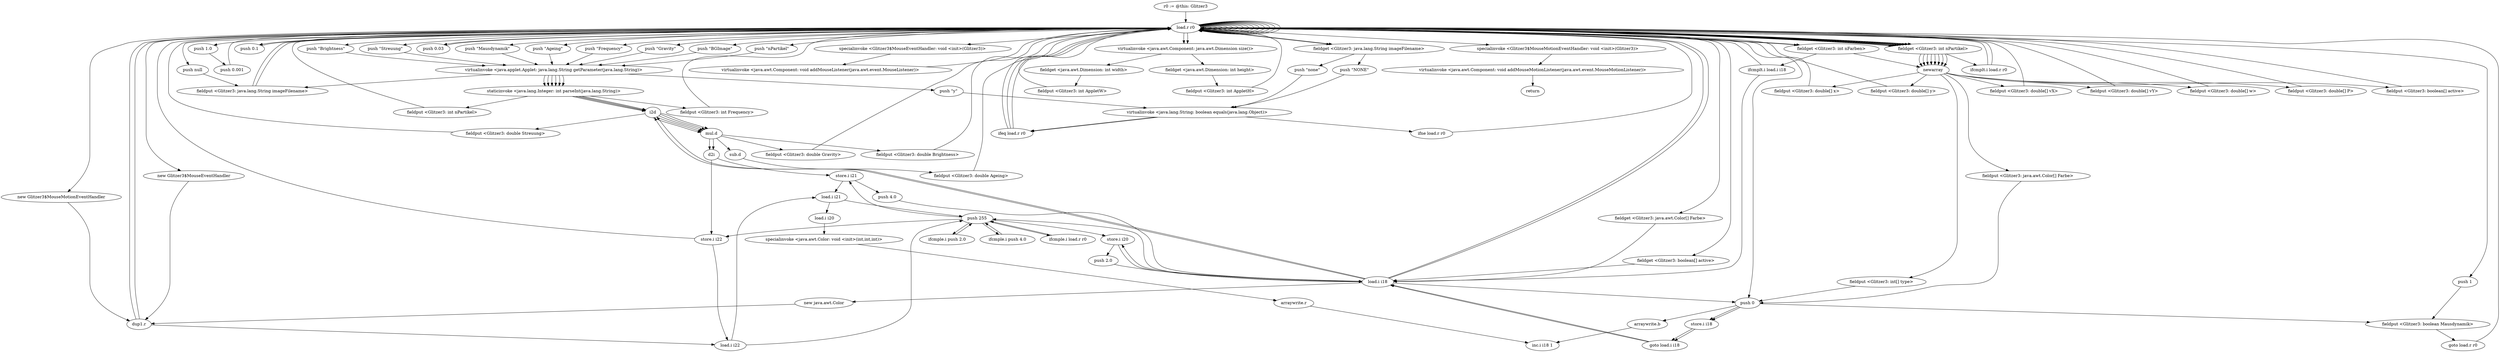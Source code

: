 digraph "" {
    "r0 := @this: Glitzer3"
    "load.r r0"
    "r0 := @this: Glitzer3"->"load.r r0";
    "load.r r0"->"load.r r0";
    "virtualinvoke <java.awt.Component: java.awt.Dimension size()>"
    "load.r r0"->"virtualinvoke <java.awt.Component: java.awt.Dimension size()>";
    "fieldget <java.awt.Dimension: int width>"
    "virtualinvoke <java.awt.Component: java.awt.Dimension size()>"->"fieldget <java.awt.Dimension: int width>";
    "fieldput <Glitzer3: int AppletW>"
    "fieldget <java.awt.Dimension: int width>"->"fieldput <Glitzer3: int AppletW>";
    "fieldput <Glitzer3: int AppletW>"->"load.r r0";
    "load.r r0"->"load.r r0";
    "load.r r0"->"virtualinvoke <java.awt.Component: java.awt.Dimension size()>";
    "fieldget <java.awt.Dimension: int height>"
    "virtualinvoke <java.awt.Component: java.awt.Dimension size()>"->"fieldget <java.awt.Dimension: int height>";
    "fieldput <Glitzer3: int AppletH>"
    "fieldget <java.awt.Dimension: int height>"->"fieldput <Glitzer3: int AppletH>";
    "fieldput <Glitzer3: int AppletH>"->"load.r r0";
    "load.r r0"->"load.r r0";
    "push \"nPartikel\""
    "load.r r0"->"push \"nPartikel\"";
    "virtualinvoke <java.applet.Applet: java.lang.String getParameter(java.lang.String)>"
    "push \"nPartikel\""->"virtualinvoke <java.applet.Applet: java.lang.String getParameter(java.lang.String)>";
    "staticinvoke <java.lang.Integer: int parseInt(java.lang.String)>"
    "virtualinvoke <java.applet.Applet: java.lang.String getParameter(java.lang.String)>"->"staticinvoke <java.lang.Integer: int parseInt(java.lang.String)>";
    "fieldput <Glitzer3: int nPartikel>"
    "staticinvoke <java.lang.Integer: int parseInt(java.lang.String)>"->"fieldput <Glitzer3: int nPartikel>";
    "fieldput <Glitzer3: int nPartikel>"->"load.r r0";
    "load.r r0"->"load.r r0";
    "push \"Streuung\""
    "load.r r0"->"push \"Streuung\"";
    "push \"Streuung\""->"virtualinvoke <java.applet.Applet: java.lang.String getParameter(java.lang.String)>";
    "virtualinvoke <java.applet.Applet: java.lang.String getParameter(java.lang.String)>"->"staticinvoke <java.lang.Integer: int parseInt(java.lang.String)>";
    "i2d"
    "staticinvoke <java.lang.Integer: int parseInt(java.lang.String)>"->"i2d";
    "fieldput <Glitzer3: double Streuung>"
    "i2d"->"fieldput <Glitzer3: double Streuung>";
    "fieldput <Glitzer3: double Streuung>"->"load.r r0";
    "push \"Mausdynamik\""
    "load.r r0"->"push \"Mausdynamik\"";
    "push \"Mausdynamik\""->"virtualinvoke <java.applet.Applet: java.lang.String getParameter(java.lang.String)>";
    "push \"y\""
    "virtualinvoke <java.applet.Applet: java.lang.String getParameter(java.lang.String)>"->"push \"y\"";
    "virtualinvoke <java.lang.String: boolean equals(java.lang.Object)>"
    "push \"y\""->"virtualinvoke <java.lang.String: boolean equals(java.lang.Object)>";
    "ifeq load.r r0"
    "virtualinvoke <java.lang.String: boolean equals(java.lang.Object)>"->"ifeq load.r r0";
    "ifeq load.r r0"->"load.r r0";
    "push 1"
    "load.r r0"->"push 1";
    "fieldput <Glitzer3: boolean Mausdynamik>"
    "push 1"->"fieldput <Glitzer3: boolean Mausdynamik>";
    "goto load.r r0"
    "fieldput <Glitzer3: boolean Mausdynamik>"->"goto load.r r0";
    "goto load.r r0"->"load.r r0";
    "push 1.0"
    "load.r r0"->"push 1.0";
    "push 0.001"
    "push 1.0"->"push 0.001";
    "push 0.001"->"load.r r0";
    "push \"Ageing\""
    "load.r r0"->"push \"Ageing\"";
    "push \"Ageing\""->"virtualinvoke <java.applet.Applet: java.lang.String getParameter(java.lang.String)>";
    "virtualinvoke <java.applet.Applet: java.lang.String getParameter(java.lang.String)>"->"staticinvoke <java.lang.Integer: int parseInt(java.lang.String)>";
    "staticinvoke <java.lang.Integer: int parseInt(java.lang.String)>"->"i2d";
    "mul.d"
    "i2d"->"mul.d";
    "sub.d"
    "mul.d"->"sub.d";
    "fieldput <Glitzer3: double Ageing>"
    "sub.d"->"fieldput <Glitzer3: double Ageing>";
    "fieldput <Glitzer3: double Ageing>"->"load.r r0";
    "load.r r0"->"load.r r0";
    "push \"Frequency\""
    "load.r r0"->"push \"Frequency\"";
    "push \"Frequency\""->"virtualinvoke <java.applet.Applet: java.lang.String getParameter(java.lang.String)>";
    "virtualinvoke <java.applet.Applet: java.lang.String getParameter(java.lang.String)>"->"staticinvoke <java.lang.Integer: int parseInt(java.lang.String)>";
    "fieldput <Glitzer3: int Frequency>"
    "staticinvoke <java.lang.Integer: int parseInt(java.lang.String)>"->"fieldput <Glitzer3: int Frequency>";
    "fieldput <Glitzer3: int Frequency>"->"load.r r0";
    "push 0.1"
    "load.r r0"->"push 0.1";
    "push 0.1"->"load.r r0";
    "push \"Gravity\""
    "load.r r0"->"push \"Gravity\"";
    "push \"Gravity\""->"virtualinvoke <java.applet.Applet: java.lang.String getParameter(java.lang.String)>";
    "virtualinvoke <java.applet.Applet: java.lang.String getParameter(java.lang.String)>"->"staticinvoke <java.lang.Integer: int parseInt(java.lang.String)>";
    "staticinvoke <java.lang.Integer: int parseInt(java.lang.String)>"->"i2d";
    "i2d"->"mul.d";
    "fieldput <Glitzer3: double Gravity>"
    "mul.d"->"fieldput <Glitzer3: double Gravity>";
    "fieldput <Glitzer3: double Gravity>"->"load.r r0";
    "load.r r0"->"load.r r0";
    "push \"BGImage\""
    "load.r r0"->"push \"BGImage\"";
    "push \"BGImage\""->"virtualinvoke <java.applet.Applet: java.lang.String getParameter(java.lang.String)>";
    "fieldput <Glitzer3: java.lang.String imageFilename>"
    "virtualinvoke <java.applet.Applet: java.lang.String getParameter(java.lang.String)>"->"fieldput <Glitzer3: java.lang.String imageFilename>";
    "fieldput <Glitzer3: java.lang.String imageFilename>"->"load.r r0";
    "fieldget <Glitzer3: java.lang.String imageFilename>"
    "load.r r0"->"fieldget <Glitzer3: java.lang.String imageFilename>";
    "push \"NONE\""
    "fieldget <Glitzer3: java.lang.String imageFilename>"->"push \"NONE\"";
    "push \"NONE\""->"virtualinvoke <java.lang.String: boolean equals(java.lang.Object)>";
    "ifne load.r r0"
    "virtualinvoke <java.lang.String: boolean equals(java.lang.Object)>"->"ifne load.r r0";
    "ifne load.r r0"->"load.r r0";
    "load.r r0"->"fieldget <Glitzer3: java.lang.String imageFilename>";
    "push \"none\""
    "fieldget <Glitzer3: java.lang.String imageFilename>"->"push \"none\"";
    "push \"none\""->"virtualinvoke <java.lang.String: boolean equals(java.lang.Object)>";
    "virtualinvoke <java.lang.String: boolean equals(java.lang.Object)>"->"ifeq load.r r0";
    "ifeq load.r r0"->"load.r r0";
    "push null"
    "load.r r0"->"push null";
    "push null"->"fieldput <Glitzer3: java.lang.String imageFilename>";
    "fieldput <Glitzer3: java.lang.String imageFilename>"->"load.r r0";
    "push 0.03"
    "load.r r0"->"push 0.03";
    "push 0.03"->"load.r r0";
    "push \"Brightness\""
    "load.r r0"->"push \"Brightness\"";
    "push \"Brightness\""->"virtualinvoke <java.applet.Applet: java.lang.String getParameter(java.lang.String)>";
    "virtualinvoke <java.applet.Applet: java.lang.String getParameter(java.lang.String)>"->"staticinvoke <java.lang.Integer: int parseInt(java.lang.String)>";
    "staticinvoke <java.lang.Integer: int parseInt(java.lang.String)>"->"i2d";
    "i2d"->"mul.d";
    "fieldput <Glitzer3: double Brightness>"
    "mul.d"->"fieldput <Glitzer3: double Brightness>";
    "fieldput <Glitzer3: double Brightness>"->"load.r r0";
    "load.r r0"->"load.r r0";
    "fieldget <Glitzer3: int nPartikel>"
    "load.r r0"->"fieldget <Glitzer3: int nPartikel>";
    "newarray"
    "fieldget <Glitzer3: int nPartikel>"->"newarray";
    "fieldput <Glitzer3: double[] x>"
    "newarray"->"fieldput <Glitzer3: double[] x>";
    "fieldput <Glitzer3: double[] x>"->"load.r r0";
    "load.r r0"->"load.r r0";
    "load.r r0"->"fieldget <Glitzer3: int nPartikel>";
    "fieldget <Glitzer3: int nPartikel>"->"newarray";
    "fieldput <Glitzer3: double[] y>"
    "newarray"->"fieldput <Glitzer3: double[] y>";
    "fieldput <Glitzer3: double[] y>"->"load.r r0";
    "load.r r0"->"load.r r0";
    "load.r r0"->"fieldget <Glitzer3: int nPartikel>";
    "fieldget <Glitzer3: int nPartikel>"->"newarray";
    "fieldput <Glitzer3: double[] vX>"
    "newarray"->"fieldput <Glitzer3: double[] vX>";
    "fieldput <Glitzer3: double[] vX>"->"load.r r0";
    "load.r r0"->"load.r r0";
    "load.r r0"->"fieldget <Glitzer3: int nPartikel>";
    "fieldget <Glitzer3: int nPartikel>"->"newarray";
    "fieldput <Glitzer3: double[] vY>"
    "newarray"->"fieldput <Glitzer3: double[] vY>";
    "fieldput <Glitzer3: double[] vY>"->"load.r r0";
    "load.r r0"->"load.r r0";
    "load.r r0"->"fieldget <Glitzer3: int nPartikel>";
    "fieldget <Glitzer3: int nPartikel>"->"newarray";
    "fieldput <Glitzer3: double[] w>"
    "newarray"->"fieldput <Glitzer3: double[] w>";
    "fieldput <Glitzer3: double[] w>"->"load.r r0";
    "load.r r0"->"load.r r0";
    "load.r r0"->"fieldget <Glitzer3: int nPartikel>";
    "fieldget <Glitzer3: int nPartikel>"->"newarray";
    "fieldput <Glitzer3: double[] P>"
    "newarray"->"fieldput <Glitzer3: double[] P>";
    "fieldput <Glitzer3: double[] P>"->"load.r r0";
    "load.r r0"->"load.r r0";
    "load.r r0"->"fieldget <Glitzer3: int nPartikel>";
    "fieldget <Glitzer3: int nPartikel>"->"newarray";
    "fieldput <Glitzer3: boolean[] active>"
    "newarray"->"fieldput <Glitzer3: boolean[] active>";
    "fieldput <Glitzer3: boolean[] active>"->"load.r r0";
    "load.r r0"->"load.r r0";
    "load.r r0"->"fieldget <Glitzer3: int nPartikel>";
    "fieldget <Glitzer3: int nPartikel>"->"newarray";
    "fieldput <Glitzer3: int[] type>"
    "newarray"->"fieldput <Glitzer3: int[] type>";
    "push 0"
    "fieldput <Glitzer3: int[] type>"->"push 0";
    "store.i i18"
    "push 0"->"store.i i18";
    "goto load.i i18"
    "store.i i18"->"goto load.i i18";
    "load.i i18"
    "goto load.i i18"->"load.i i18";
    "load.i i18"->"load.r r0";
    "load.r r0"->"fieldget <Glitzer3: int nPartikel>";
    "ifcmplt.i load.r r0"
    "fieldget <Glitzer3: int nPartikel>"->"ifcmplt.i load.r r0";
    "ifcmplt.i load.r r0"->"load.r r0";
    "load.r r0"->"load.r r0";
    "fieldget <Glitzer3: int nFarben>"
    "load.r r0"->"fieldget <Glitzer3: int nFarben>";
    "fieldget <Glitzer3: int nFarben>"->"newarray";
    "fieldput <Glitzer3: java.awt.Color[] Farbe>"
    "newarray"->"fieldput <Glitzer3: java.awt.Color[] Farbe>";
    "fieldput <Glitzer3: java.awt.Color[] Farbe>"->"push 0";
    "push 0"->"store.i i18";
    "store.i i18"->"goto load.i i18";
    "goto load.i i18"->"load.i i18";
    "load.i i18"->"load.r r0";
    "load.r r0"->"fieldget <Glitzer3: int nFarben>";
    "ifcmplt.i load.i i18"
    "fieldget <Glitzer3: int nFarben>"->"ifcmplt.i load.i i18";
    "ifcmplt.i load.i i18"->"load.r r0";
    "new Glitzer3$MouseEventHandler"
    "load.r r0"->"new Glitzer3$MouseEventHandler";
    "dup1.r"
    "new Glitzer3$MouseEventHandler"->"dup1.r";
    "dup1.r"->"load.r r0";
    "specialinvoke <Glitzer3$MouseEventHandler: void <init>(Glitzer3)>"
    "load.r r0"->"specialinvoke <Glitzer3$MouseEventHandler: void <init>(Glitzer3)>";
    "virtualinvoke <java.awt.Component: void addMouseListener(java.awt.event.MouseListener)>"
    "specialinvoke <Glitzer3$MouseEventHandler: void <init>(Glitzer3)>"->"virtualinvoke <java.awt.Component: void addMouseListener(java.awt.event.MouseListener)>";
    "virtualinvoke <java.awt.Component: void addMouseListener(java.awt.event.MouseListener)>"->"load.r r0";
    "new Glitzer3$MouseMotionEventHandler"
    "load.r r0"->"new Glitzer3$MouseMotionEventHandler";
    "new Glitzer3$MouseMotionEventHandler"->"dup1.r";
    "dup1.r"->"load.r r0";
    "specialinvoke <Glitzer3$MouseMotionEventHandler: void <init>(Glitzer3)>"
    "load.r r0"->"specialinvoke <Glitzer3$MouseMotionEventHandler: void <init>(Glitzer3)>";
    "virtualinvoke <java.awt.Component: void addMouseMotionListener(java.awt.event.MouseMotionListener)>"
    "specialinvoke <Glitzer3$MouseMotionEventHandler: void <init>(Glitzer3)>"->"virtualinvoke <java.awt.Component: void addMouseMotionListener(java.awt.event.MouseMotionListener)>";
    "return"
    "virtualinvoke <java.awt.Component: void addMouseMotionListener(java.awt.event.MouseMotionListener)>"->"return";
    "ifcmplt.i load.i i18"->"load.i i18";
    "store.i i20"
    "load.i i18"->"store.i i20";
    "store.i i20"->"load.i i18";
    "push 255"
    "load.i i18"->"push 255";
    "ifcmple.i push 2.0"
    "push 255"->"ifcmple.i push 2.0";
    "ifcmple.i push 2.0"->"push 255";
    "push 255"->"store.i i20";
    "push 2.0"
    "store.i i20"->"push 2.0";
    "push 2.0"->"load.i i18";
    "load.i i18"->"i2d";
    "i2d"->"mul.d";
    "d2i"
    "mul.d"->"d2i";
    "store.i i21"
    "d2i"->"store.i i21";
    "load.i i21"
    "store.i i21"->"load.i i21";
    "load.i i21"->"push 255";
    "ifcmple.i push 4.0"
    "push 255"->"ifcmple.i push 4.0";
    "ifcmple.i push 4.0"->"push 255";
    "push 255"->"store.i i21";
    "push 4.0"
    "store.i i21"->"push 4.0";
    "push 4.0"->"load.i i18";
    "load.i i18"->"i2d";
    "i2d"->"mul.d";
    "mul.d"->"d2i";
    "store.i i22"
    "d2i"->"store.i i22";
    "load.i i22"
    "store.i i22"->"load.i i22";
    "load.i i22"->"push 255";
    "ifcmple.i load.r r0"
    "push 255"->"ifcmple.i load.r r0";
    "ifcmple.i load.r r0"->"push 255";
    "push 255"->"store.i i22";
    "store.i i22"->"load.r r0";
    "fieldget <Glitzer3: java.awt.Color[] Farbe>"
    "load.r r0"->"fieldget <Glitzer3: java.awt.Color[] Farbe>";
    "fieldget <Glitzer3: java.awt.Color[] Farbe>"->"load.i i18";
    "new java.awt.Color"
    "load.i i18"->"new java.awt.Color";
    "new java.awt.Color"->"dup1.r";
    "dup1.r"->"load.i i22";
    "load.i i22"->"load.i i21";
    "load.i i20"
    "load.i i21"->"load.i i20";
    "specialinvoke <java.awt.Color: void <init>(int,int,int)>"
    "load.i i20"->"specialinvoke <java.awt.Color: void <init>(int,int,int)>";
    "arraywrite.r"
    "specialinvoke <java.awt.Color: void <init>(int,int,int)>"->"arraywrite.r";
    "inc.i i18 1"
    "arraywrite.r"->"inc.i i18 1";
    "ifcmplt.i load.r r0"->"load.r r0";
    "fieldget <Glitzer3: boolean[] active>"
    "load.r r0"->"fieldget <Glitzer3: boolean[] active>";
    "fieldget <Glitzer3: boolean[] active>"->"load.i i18";
    "load.i i18"->"push 0";
    "arraywrite.b"
    "push 0"->"arraywrite.b";
    "arraywrite.b"->"inc.i i18 1";
    "ifeq load.r r0"->"load.r r0";
    "load.r r0"->"push 0";
    "push 0"->"fieldput <Glitzer3: boolean Mausdynamik>";
}

